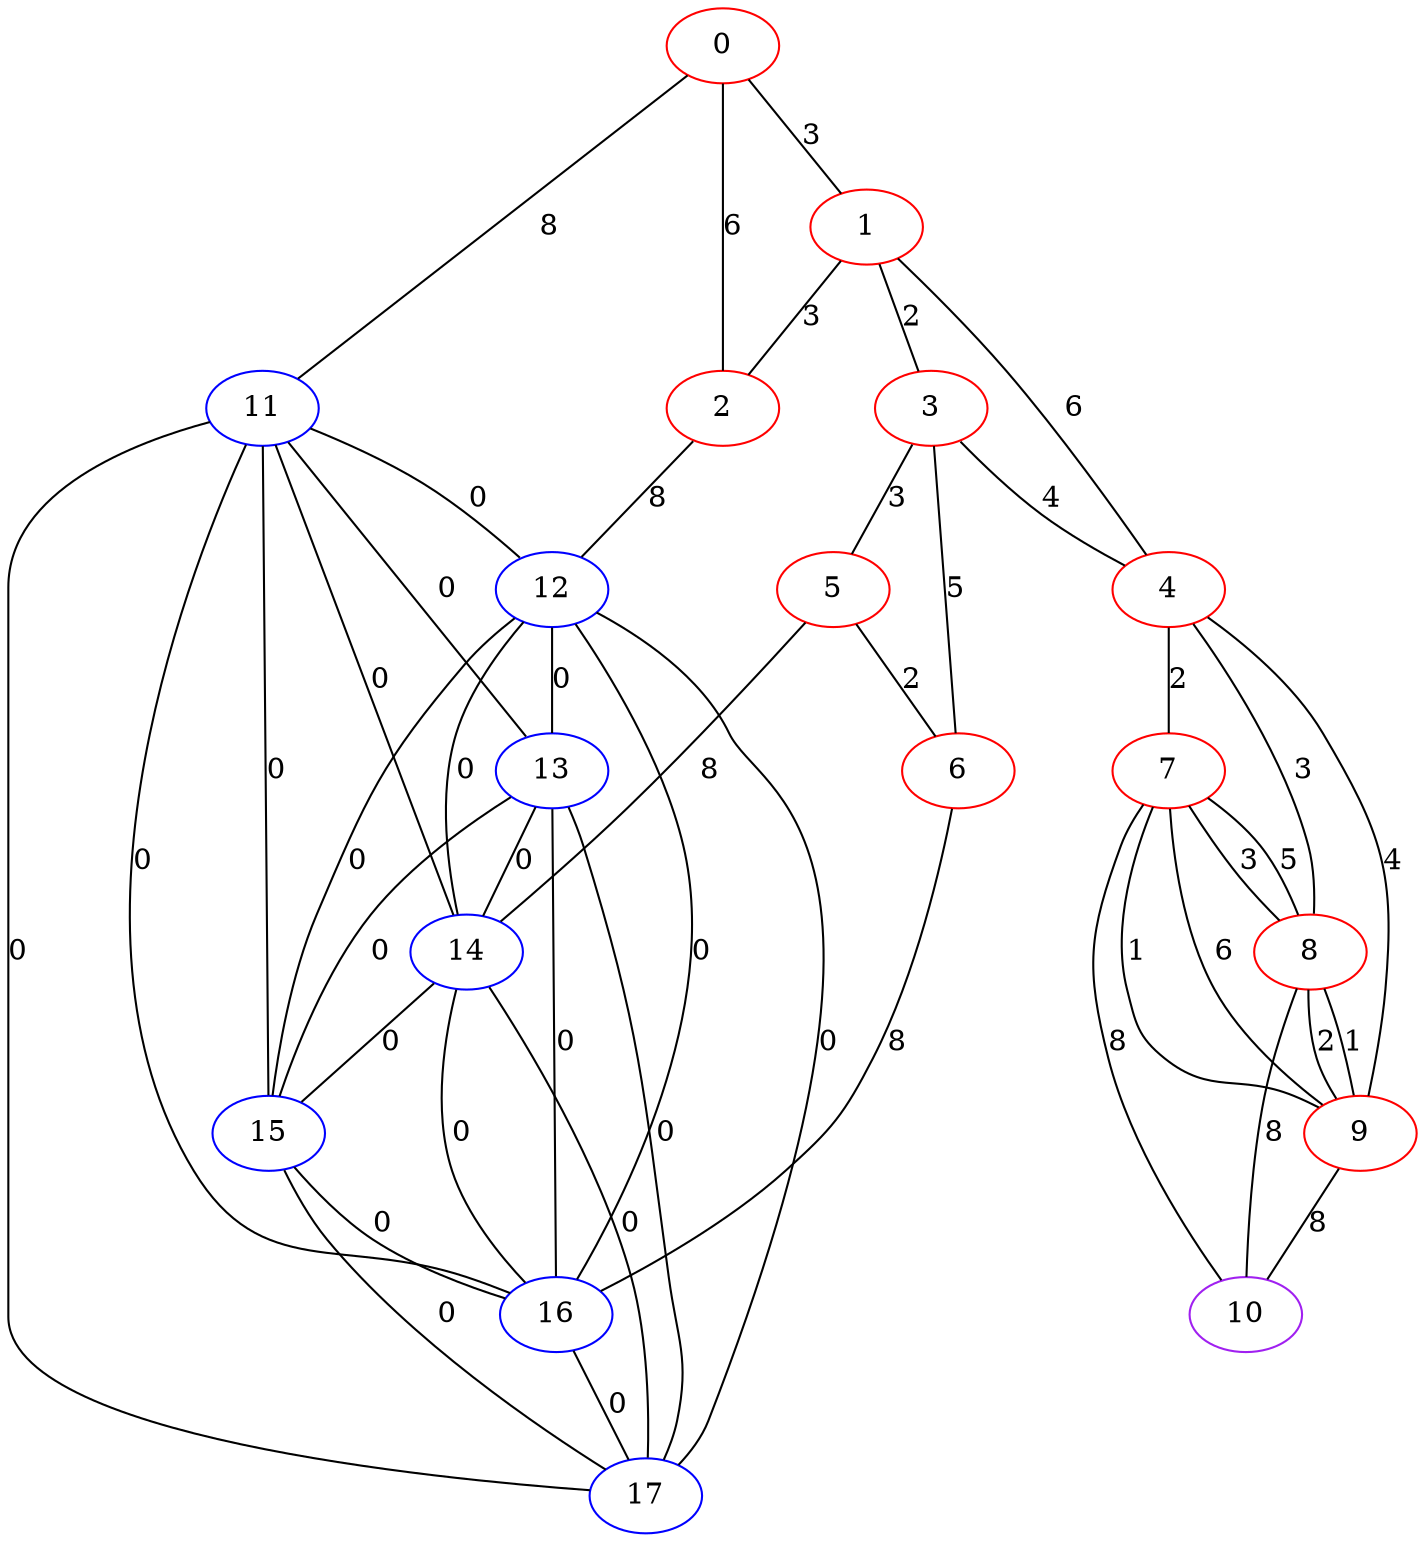 graph "" {
0 [color=red, weight=1];
1 [color=red, weight=1];
2 [color=red, weight=1];
3 [color=red, weight=1];
4 [color=red, weight=1];
5 [color=red, weight=1];
6 [color=red, weight=1];
7 [color=red, weight=1];
8 [color=red, weight=1];
9 [color=red, weight=1];
10 [color=purple, weight=4];
11 [color=blue, weight=3];
12 [color=blue, weight=3];
13 [color=blue, weight=3];
14 [color=blue, weight=3];
15 [color=blue, weight=3];
16 [color=blue, weight=3];
17 [color=blue, weight=3];
0 -- 1  [key=0, label=3];
0 -- 2  [key=0, label=6];
0 -- 11  [key=0, label=8];
1 -- 2  [key=0, label=3];
1 -- 3  [key=0, label=2];
1 -- 4  [key=0, label=6];
2 -- 12  [key=0, label=8];
3 -- 4  [key=0, label=4];
3 -- 5  [key=0, label=3];
3 -- 6  [key=0, label=5];
4 -- 8  [key=0, label=3];
4 -- 9  [key=0, label=4];
4 -- 7  [key=0, label=2];
5 -- 14  [key=0, label=8];
5 -- 6  [key=0, label=2];
6 -- 16  [key=0, label=8];
7 -- 8  [key=0, label=3];
7 -- 8  [key=1, label=5];
7 -- 9  [key=0, label=1];
7 -- 9  [key=1, label=6];
7 -- 10  [key=0, label=8];
8 -- 9  [key=0, label=2];
8 -- 9  [key=1, label=1];
8 -- 10  [key=0, label=8];
9 -- 10  [key=0, label=8];
11 -- 12  [key=0, label=0];
11 -- 13  [key=0, label=0];
11 -- 14  [key=0, label=0];
11 -- 15  [key=0, label=0];
11 -- 16  [key=0, label=0];
11 -- 17  [key=0, label=0];
12 -- 13  [key=0, label=0];
12 -- 14  [key=0, label=0];
12 -- 15  [key=0, label=0];
12 -- 16  [key=0, label=0];
12 -- 17  [key=0, label=0];
13 -- 14  [key=0, label=0];
13 -- 15  [key=0, label=0];
13 -- 16  [key=0, label=0];
13 -- 17  [key=0, label=0];
14 -- 15  [key=0, label=0];
14 -- 16  [key=0, label=0];
14 -- 17  [key=0, label=0];
15 -- 16  [key=0, label=0];
15 -- 17  [key=0, label=0];
16 -- 17  [key=0, label=0];
}
